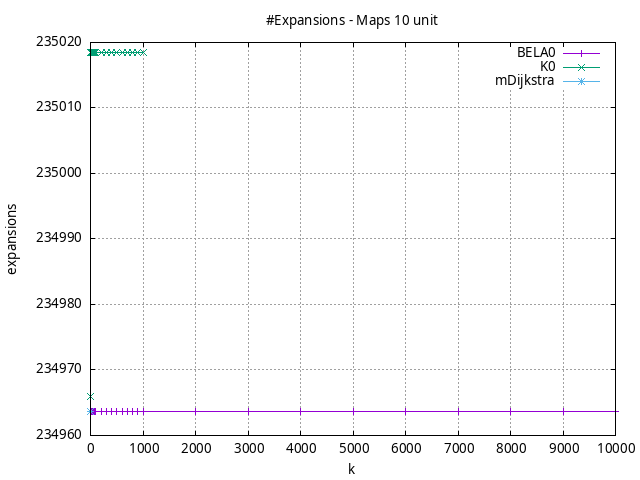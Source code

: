#!/usr/bin/gnuplot
# -*- coding: utf-8 -*-
#
# results/maps/unit/10/random512-10.brute-force.unit.expansions.gnuplot
#
# Started on 04/03/2024 23:07:58
# Author: Carlos Linares López
set grid
set xlabel "k"
set ylabel "expansions"

set title "#Expansions - Maps 10 unit"

set terminal png enhanced font "Ariel,10"
set output 'random512-10.brute-force.unit.expansions.png'

plot "-" title "BELA0"      with linesp, "-" title "K0"      with linesp, "-" title "mDijkstra"      with linesp

	1 234963.72
	2 234963.72
	3 234963.72
	4 234963.72
	5 234963.72
	6 234963.72
	7 234963.72
	8 234963.72
	9 234963.72
	10 234963.72
	20 234963.72
	30 234963.72
	40 234963.72
	50 234963.72
	60 234963.72
	70 234963.72
	80 234963.72
	90 234963.72
	100 234963.72
	200 234963.72
	300 234963.72
	400 234963.72
	500 234963.72
	600 234963.72
	700 234963.72
	800 234963.72
	900 234963.72
	1000 234963.72
	2000 234963.72
	3000 234963.72
	4000 234963.72
	5000 234963.72
	6000 234963.72
	7000 234963.72
	8000 234963.72
	9000 234963.72
	10000 234963.72
end
	1 234965.95
	2 235018.49
	3 235018.49
	4 235018.49
	5 235018.49
	6 235018.49
	7 235018.49
	8 235018.49
	9 235018.49
	10 235018.49
	20 235018.49
	30 235018.49
	40 235018.49
	50 235018.49
	60 235018.49
	70 235018.49
	80 235018.49
	90 235018.49
	100 235018.49
	200 235018.49
	300 235018.49
	400 235018.49
	500 235018.49
	600 235018.49
	700 235018.49
	800 235018.49
	900 235018.49
	1000 235018.49
end
	1 234963.72
end
